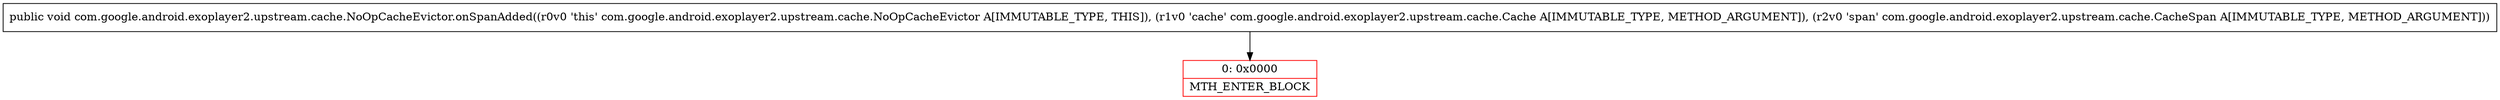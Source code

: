 digraph "CFG forcom.google.android.exoplayer2.upstream.cache.NoOpCacheEvictor.onSpanAdded(Lcom\/google\/android\/exoplayer2\/upstream\/cache\/Cache;Lcom\/google\/android\/exoplayer2\/upstream\/cache\/CacheSpan;)V" {
subgraph cluster_Region_455087413 {
label = "R(0)";
node [shape=record,color=blue];
}
Node_0 [shape=record,color=red,label="{0\:\ 0x0000|MTH_ENTER_BLOCK\l}"];
MethodNode[shape=record,label="{public void com.google.android.exoplayer2.upstream.cache.NoOpCacheEvictor.onSpanAdded((r0v0 'this' com.google.android.exoplayer2.upstream.cache.NoOpCacheEvictor A[IMMUTABLE_TYPE, THIS]), (r1v0 'cache' com.google.android.exoplayer2.upstream.cache.Cache A[IMMUTABLE_TYPE, METHOD_ARGUMENT]), (r2v0 'span' com.google.android.exoplayer2.upstream.cache.CacheSpan A[IMMUTABLE_TYPE, METHOD_ARGUMENT])) }"];
MethodNode -> Node_0;
}

